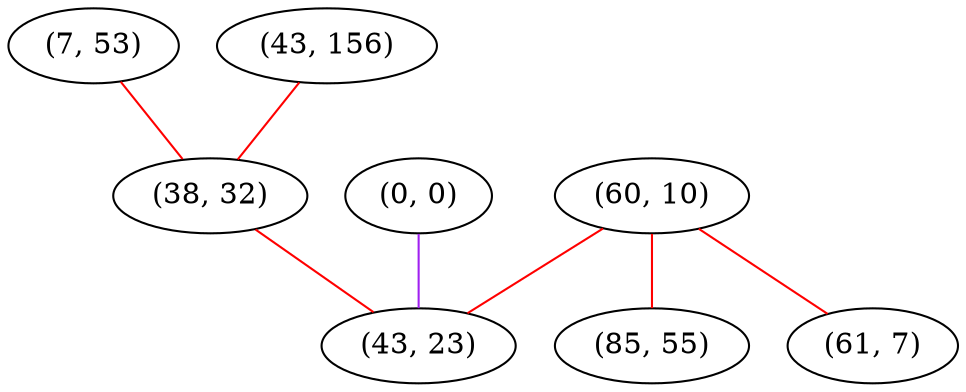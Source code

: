 graph "" {
"(7, 53)";
"(60, 10)";
"(85, 55)";
"(43, 156)";
"(38, 32)";
"(0, 0)";
"(43, 23)";
"(61, 7)";
"(7, 53)" -- "(38, 32)"  [color=red, key=0, weight=1];
"(60, 10)" -- "(43, 23)"  [color=red, key=0, weight=1];
"(60, 10)" -- "(85, 55)"  [color=red, key=0, weight=1];
"(60, 10)" -- "(61, 7)"  [color=red, key=0, weight=1];
"(43, 156)" -- "(38, 32)"  [color=red, key=0, weight=1];
"(38, 32)" -- "(43, 23)"  [color=red, key=0, weight=1];
"(0, 0)" -- "(43, 23)"  [color=purple, key=0, weight=4];
}
